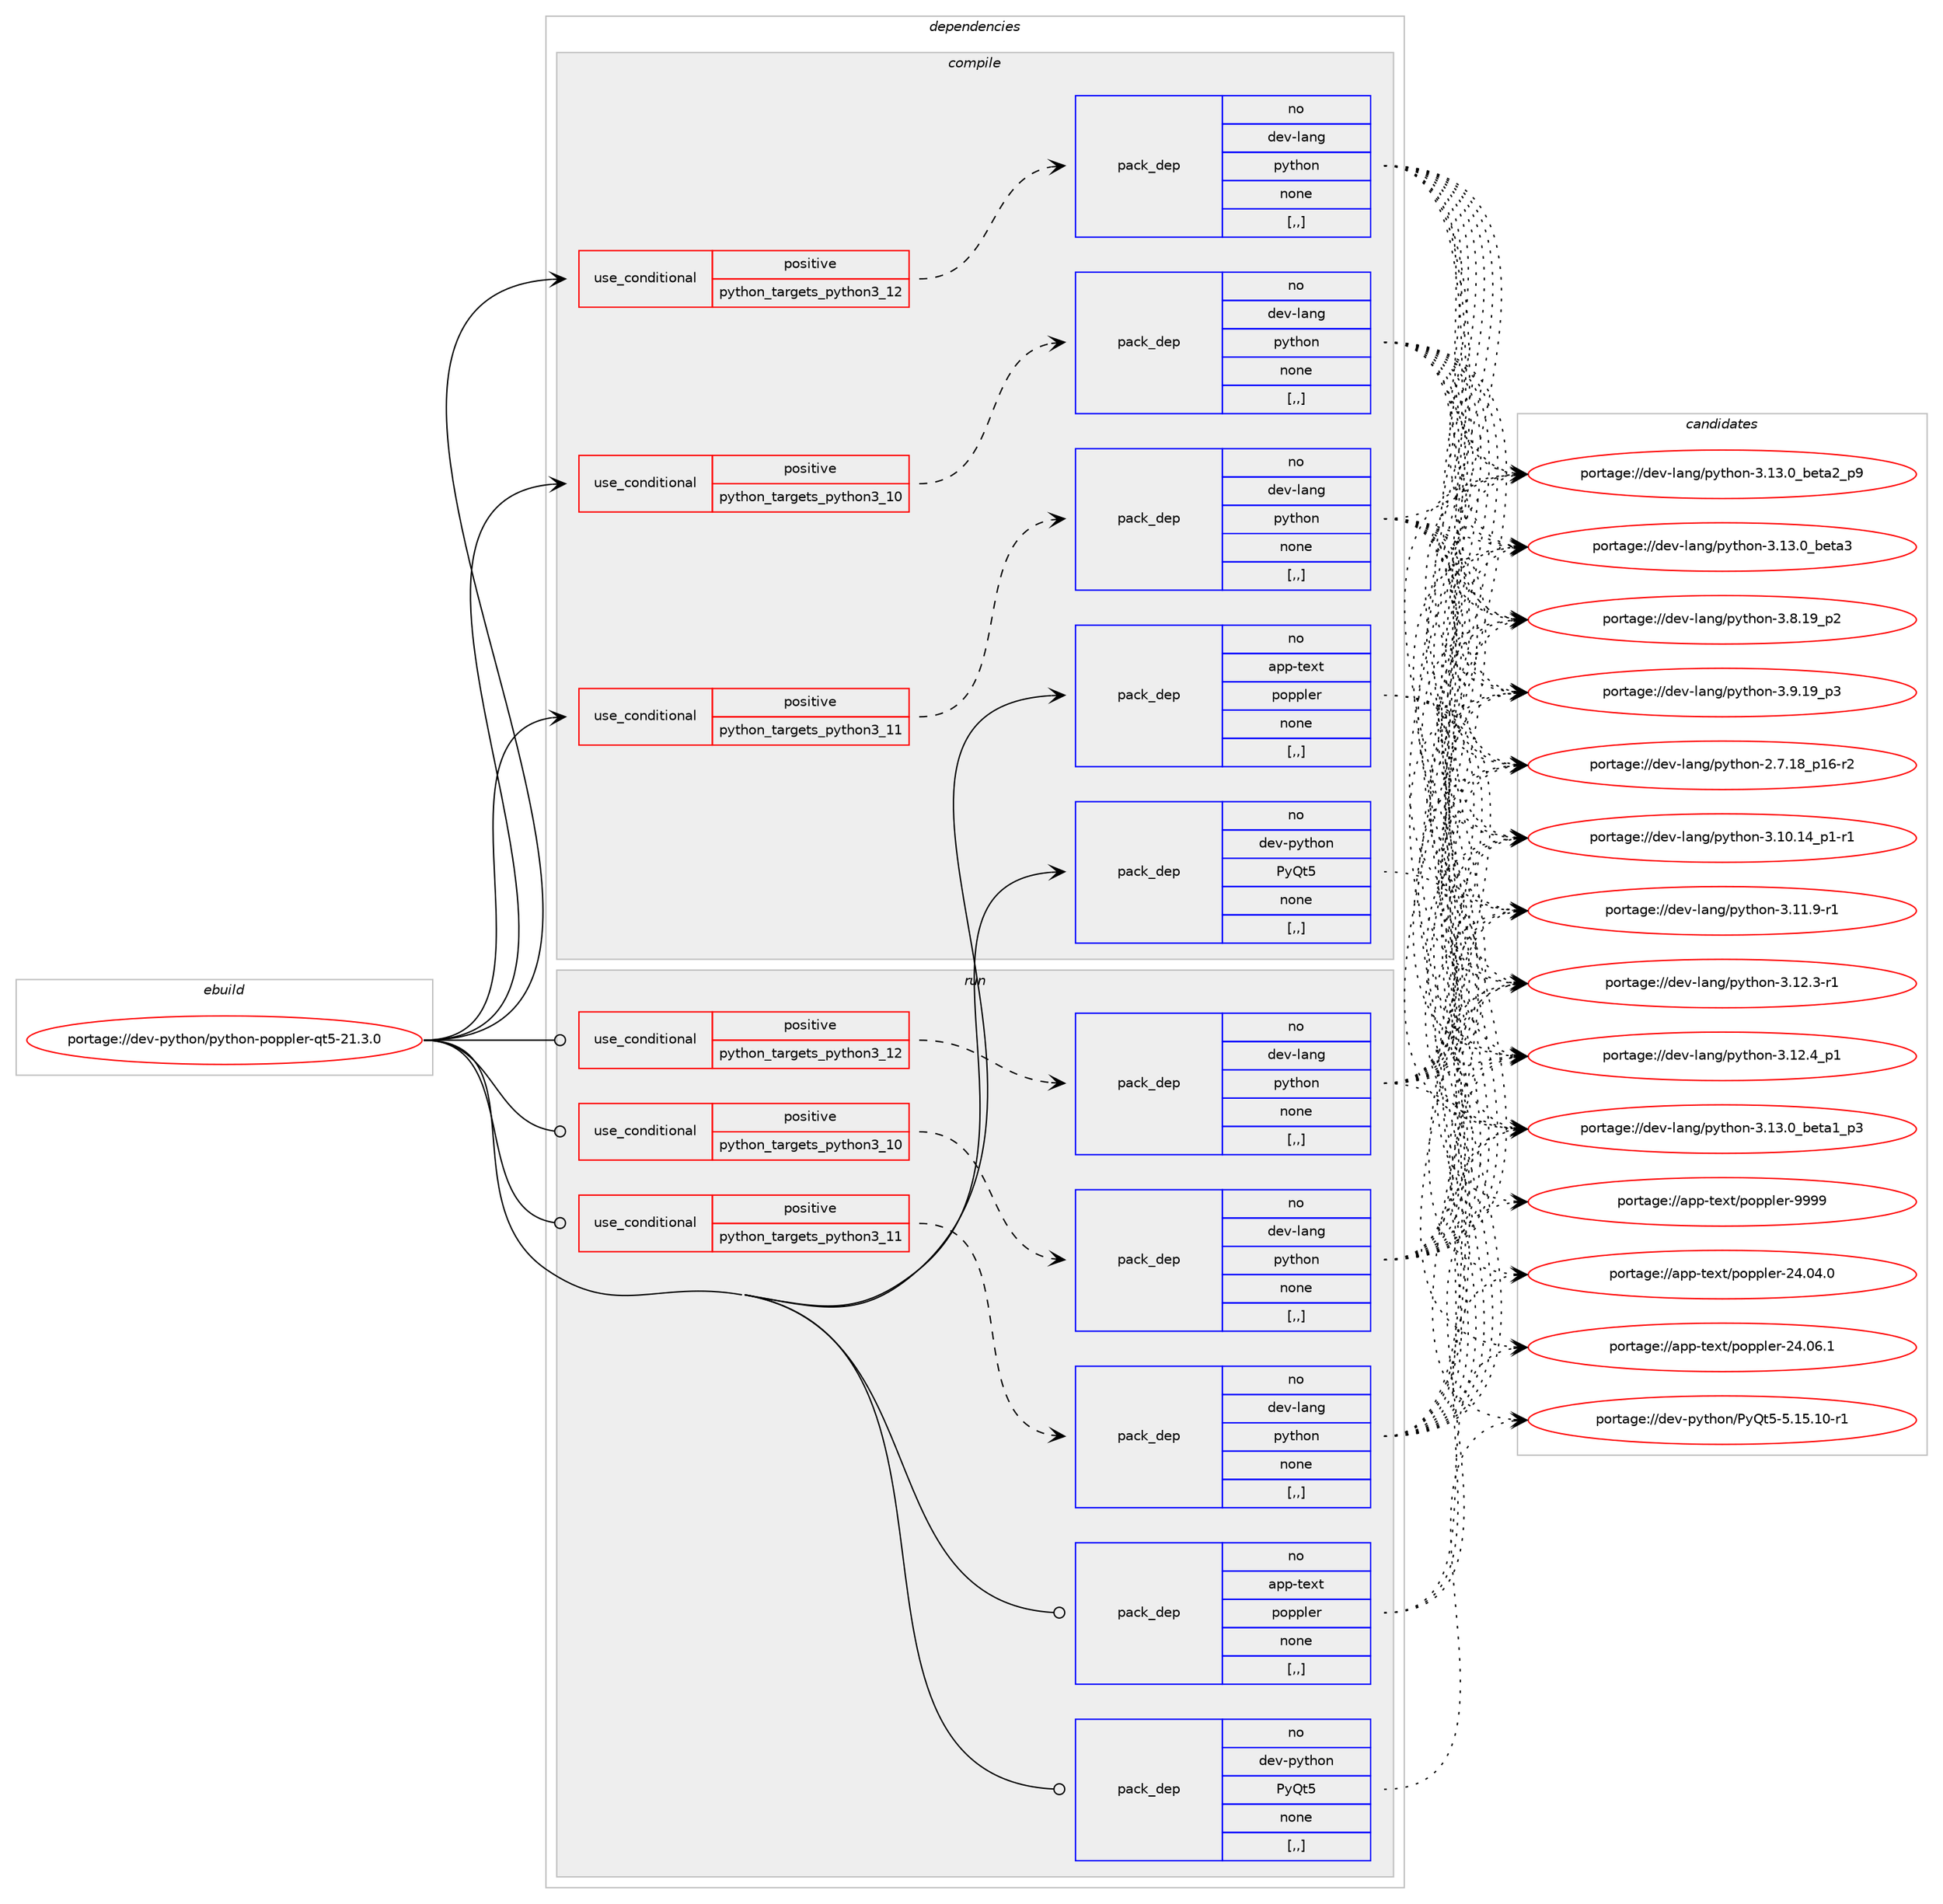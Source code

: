 digraph prolog {

# *************
# Graph options
# *************

newrank=true;
concentrate=true;
compound=true;
graph [rankdir=LR,fontname=Helvetica,fontsize=10,ranksep=1.5];#, ranksep=2.5, nodesep=0.2];
edge  [arrowhead=vee];
node  [fontname=Helvetica,fontsize=10];

# **********
# The ebuild
# **********

subgraph cluster_leftcol {
color=gray;
rank=same;
label=<<i>ebuild</i>>;
id [label="portage://dev-python/python-poppler-qt5-21.3.0", color=red, width=4, href="../dev-python/python-poppler-qt5-21.3.0.svg"];
}

# ****************
# The dependencies
# ****************

subgraph cluster_midcol {
color=gray;
label=<<i>dependencies</i>>;
subgraph cluster_compile {
fillcolor="#eeeeee";
style=filled;
label=<<i>compile</i>>;
subgraph cond37127 {
dependency156275 [label=<<TABLE BORDER="0" CELLBORDER="1" CELLSPACING="0" CELLPADDING="4"><TR><TD ROWSPAN="3" CELLPADDING="10">use_conditional</TD></TR><TR><TD>positive</TD></TR><TR><TD>python_targets_python3_10</TD></TR></TABLE>>, shape=none, color=red];
subgraph pack117912 {
dependency156276 [label=<<TABLE BORDER="0" CELLBORDER="1" CELLSPACING="0" CELLPADDING="4" WIDTH="220"><TR><TD ROWSPAN="6" CELLPADDING="30">pack_dep</TD></TR><TR><TD WIDTH="110">no</TD></TR><TR><TD>dev-lang</TD></TR><TR><TD>python</TD></TR><TR><TD>none</TD></TR><TR><TD>[,,]</TD></TR></TABLE>>, shape=none, color=blue];
}
dependency156275:e -> dependency156276:w [weight=20,style="dashed",arrowhead="vee"];
}
id:e -> dependency156275:w [weight=20,style="solid",arrowhead="vee"];
subgraph cond37128 {
dependency156277 [label=<<TABLE BORDER="0" CELLBORDER="1" CELLSPACING="0" CELLPADDING="4"><TR><TD ROWSPAN="3" CELLPADDING="10">use_conditional</TD></TR><TR><TD>positive</TD></TR><TR><TD>python_targets_python3_11</TD></TR></TABLE>>, shape=none, color=red];
subgraph pack117913 {
dependency156278 [label=<<TABLE BORDER="0" CELLBORDER="1" CELLSPACING="0" CELLPADDING="4" WIDTH="220"><TR><TD ROWSPAN="6" CELLPADDING="30">pack_dep</TD></TR><TR><TD WIDTH="110">no</TD></TR><TR><TD>dev-lang</TD></TR><TR><TD>python</TD></TR><TR><TD>none</TD></TR><TR><TD>[,,]</TD></TR></TABLE>>, shape=none, color=blue];
}
dependency156277:e -> dependency156278:w [weight=20,style="dashed",arrowhead="vee"];
}
id:e -> dependency156277:w [weight=20,style="solid",arrowhead="vee"];
subgraph cond37129 {
dependency156279 [label=<<TABLE BORDER="0" CELLBORDER="1" CELLSPACING="0" CELLPADDING="4"><TR><TD ROWSPAN="3" CELLPADDING="10">use_conditional</TD></TR><TR><TD>positive</TD></TR><TR><TD>python_targets_python3_12</TD></TR></TABLE>>, shape=none, color=red];
subgraph pack117914 {
dependency156280 [label=<<TABLE BORDER="0" CELLBORDER="1" CELLSPACING="0" CELLPADDING="4" WIDTH="220"><TR><TD ROWSPAN="6" CELLPADDING="30">pack_dep</TD></TR><TR><TD WIDTH="110">no</TD></TR><TR><TD>dev-lang</TD></TR><TR><TD>python</TD></TR><TR><TD>none</TD></TR><TR><TD>[,,]</TD></TR></TABLE>>, shape=none, color=blue];
}
dependency156279:e -> dependency156280:w [weight=20,style="dashed",arrowhead="vee"];
}
id:e -> dependency156279:w [weight=20,style="solid",arrowhead="vee"];
subgraph pack117915 {
dependency156281 [label=<<TABLE BORDER="0" CELLBORDER="1" CELLSPACING="0" CELLPADDING="4" WIDTH="220"><TR><TD ROWSPAN="6" CELLPADDING="30">pack_dep</TD></TR><TR><TD WIDTH="110">no</TD></TR><TR><TD>app-text</TD></TR><TR><TD>poppler</TD></TR><TR><TD>none</TD></TR><TR><TD>[,,]</TD></TR></TABLE>>, shape=none, color=blue];
}
id:e -> dependency156281:w [weight=20,style="solid",arrowhead="vee"];
subgraph pack117916 {
dependency156282 [label=<<TABLE BORDER="0" CELLBORDER="1" CELLSPACING="0" CELLPADDING="4" WIDTH="220"><TR><TD ROWSPAN="6" CELLPADDING="30">pack_dep</TD></TR><TR><TD WIDTH="110">no</TD></TR><TR><TD>dev-python</TD></TR><TR><TD>PyQt5</TD></TR><TR><TD>none</TD></TR><TR><TD>[,,]</TD></TR></TABLE>>, shape=none, color=blue];
}
id:e -> dependency156282:w [weight=20,style="solid",arrowhead="vee"];
}
subgraph cluster_compileandrun {
fillcolor="#eeeeee";
style=filled;
label=<<i>compile and run</i>>;
}
subgraph cluster_run {
fillcolor="#eeeeee";
style=filled;
label=<<i>run</i>>;
subgraph cond37130 {
dependency156283 [label=<<TABLE BORDER="0" CELLBORDER="1" CELLSPACING="0" CELLPADDING="4"><TR><TD ROWSPAN="3" CELLPADDING="10">use_conditional</TD></TR><TR><TD>positive</TD></TR><TR><TD>python_targets_python3_10</TD></TR></TABLE>>, shape=none, color=red];
subgraph pack117917 {
dependency156284 [label=<<TABLE BORDER="0" CELLBORDER="1" CELLSPACING="0" CELLPADDING="4" WIDTH="220"><TR><TD ROWSPAN="6" CELLPADDING="30">pack_dep</TD></TR><TR><TD WIDTH="110">no</TD></TR><TR><TD>dev-lang</TD></TR><TR><TD>python</TD></TR><TR><TD>none</TD></TR><TR><TD>[,,]</TD></TR></TABLE>>, shape=none, color=blue];
}
dependency156283:e -> dependency156284:w [weight=20,style="dashed",arrowhead="vee"];
}
id:e -> dependency156283:w [weight=20,style="solid",arrowhead="odot"];
subgraph cond37131 {
dependency156285 [label=<<TABLE BORDER="0" CELLBORDER="1" CELLSPACING="0" CELLPADDING="4"><TR><TD ROWSPAN="3" CELLPADDING="10">use_conditional</TD></TR><TR><TD>positive</TD></TR><TR><TD>python_targets_python3_11</TD></TR></TABLE>>, shape=none, color=red];
subgraph pack117918 {
dependency156286 [label=<<TABLE BORDER="0" CELLBORDER="1" CELLSPACING="0" CELLPADDING="4" WIDTH="220"><TR><TD ROWSPAN="6" CELLPADDING="30">pack_dep</TD></TR><TR><TD WIDTH="110">no</TD></TR><TR><TD>dev-lang</TD></TR><TR><TD>python</TD></TR><TR><TD>none</TD></TR><TR><TD>[,,]</TD></TR></TABLE>>, shape=none, color=blue];
}
dependency156285:e -> dependency156286:w [weight=20,style="dashed",arrowhead="vee"];
}
id:e -> dependency156285:w [weight=20,style="solid",arrowhead="odot"];
subgraph cond37132 {
dependency156287 [label=<<TABLE BORDER="0" CELLBORDER="1" CELLSPACING="0" CELLPADDING="4"><TR><TD ROWSPAN="3" CELLPADDING="10">use_conditional</TD></TR><TR><TD>positive</TD></TR><TR><TD>python_targets_python3_12</TD></TR></TABLE>>, shape=none, color=red];
subgraph pack117919 {
dependency156288 [label=<<TABLE BORDER="0" CELLBORDER="1" CELLSPACING="0" CELLPADDING="4" WIDTH="220"><TR><TD ROWSPAN="6" CELLPADDING="30">pack_dep</TD></TR><TR><TD WIDTH="110">no</TD></TR><TR><TD>dev-lang</TD></TR><TR><TD>python</TD></TR><TR><TD>none</TD></TR><TR><TD>[,,]</TD></TR></TABLE>>, shape=none, color=blue];
}
dependency156287:e -> dependency156288:w [weight=20,style="dashed",arrowhead="vee"];
}
id:e -> dependency156287:w [weight=20,style="solid",arrowhead="odot"];
subgraph pack117920 {
dependency156289 [label=<<TABLE BORDER="0" CELLBORDER="1" CELLSPACING="0" CELLPADDING="4" WIDTH="220"><TR><TD ROWSPAN="6" CELLPADDING="30">pack_dep</TD></TR><TR><TD WIDTH="110">no</TD></TR><TR><TD>app-text</TD></TR><TR><TD>poppler</TD></TR><TR><TD>none</TD></TR><TR><TD>[,,]</TD></TR></TABLE>>, shape=none, color=blue];
}
id:e -> dependency156289:w [weight=20,style="solid",arrowhead="odot"];
subgraph pack117921 {
dependency156290 [label=<<TABLE BORDER="0" CELLBORDER="1" CELLSPACING="0" CELLPADDING="4" WIDTH="220"><TR><TD ROWSPAN="6" CELLPADDING="30">pack_dep</TD></TR><TR><TD WIDTH="110">no</TD></TR><TR><TD>dev-python</TD></TR><TR><TD>PyQt5</TD></TR><TR><TD>none</TD></TR><TR><TD>[,,]</TD></TR></TABLE>>, shape=none, color=blue];
}
id:e -> dependency156290:w [weight=20,style="solid",arrowhead="odot"];
}
}

# **************
# The candidates
# **************

subgraph cluster_choices {
rank=same;
color=gray;
label=<<i>candidates</i>>;

subgraph choice117912 {
color=black;
nodesep=1;
choice100101118451089711010347112121116104111110455046554649569511249544511450 [label="portage://dev-lang/python-2.7.18_p16-r2", color=red, width=4,href="../dev-lang/python-2.7.18_p16-r2.svg"];
choice100101118451089711010347112121116104111110455146494846495295112494511449 [label="portage://dev-lang/python-3.10.14_p1-r1", color=red, width=4,href="../dev-lang/python-3.10.14_p1-r1.svg"];
choice100101118451089711010347112121116104111110455146494946574511449 [label="portage://dev-lang/python-3.11.9-r1", color=red, width=4,href="../dev-lang/python-3.11.9-r1.svg"];
choice100101118451089711010347112121116104111110455146495046514511449 [label="portage://dev-lang/python-3.12.3-r1", color=red, width=4,href="../dev-lang/python-3.12.3-r1.svg"];
choice100101118451089711010347112121116104111110455146495046529511249 [label="portage://dev-lang/python-3.12.4_p1", color=red, width=4,href="../dev-lang/python-3.12.4_p1.svg"];
choice10010111845108971101034711212111610411111045514649514648959810111697499511251 [label="portage://dev-lang/python-3.13.0_beta1_p3", color=red, width=4,href="../dev-lang/python-3.13.0_beta1_p3.svg"];
choice10010111845108971101034711212111610411111045514649514648959810111697509511257 [label="portage://dev-lang/python-3.13.0_beta2_p9", color=red, width=4,href="../dev-lang/python-3.13.0_beta2_p9.svg"];
choice1001011184510897110103471121211161041111104551464951464895981011169751 [label="portage://dev-lang/python-3.13.0_beta3", color=red, width=4,href="../dev-lang/python-3.13.0_beta3.svg"];
choice100101118451089711010347112121116104111110455146564649579511250 [label="portage://dev-lang/python-3.8.19_p2", color=red, width=4,href="../dev-lang/python-3.8.19_p2.svg"];
choice100101118451089711010347112121116104111110455146574649579511251 [label="portage://dev-lang/python-3.9.19_p3", color=red, width=4,href="../dev-lang/python-3.9.19_p3.svg"];
dependency156276:e -> choice100101118451089711010347112121116104111110455046554649569511249544511450:w [style=dotted,weight="100"];
dependency156276:e -> choice100101118451089711010347112121116104111110455146494846495295112494511449:w [style=dotted,weight="100"];
dependency156276:e -> choice100101118451089711010347112121116104111110455146494946574511449:w [style=dotted,weight="100"];
dependency156276:e -> choice100101118451089711010347112121116104111110455146495046514511449:w [style=dotted,weight="100"];
dependency156276:e -> choice100101118451089711010347112121116104111110455146495046529511249:w [style=dotted,weight="100"];
dependency156276:e -> choice10010111845108971101034711212111610411111045514649514648959810111697499511251:w [style=dotted,weight="100"];
dependency156276:e -> choice10010111845108971101034711212111610411111045514649514648959810111697509511257:w [style=dotted,weight="100"];
dependency156276:e -> choice1001011184510897110103471121211161041111104551464951464895981011169751:w [style=dotted,weight="100"];
dependency156276:e -> choice100101118451089711010347112121116104111110455146564649579511250:w [style=dotted,weight="100"];
dependency156276:e -> choice100101118451089711010347112121116104111110455146574649579511251:w [style=dotted,weight="100"];
}
subgraph choice117913 {
color=black;
nodesep=1;
choice100101118451089711010347112121116104111110455046554649569511249544511450 [label="portage://dev-lang/python-2.7.18_p16-r2", color=red, width=4,href="../dev-lang/python-2.7.18_p16-r2.svg"];
choice100101118451089711010347112121116104111110455146494846495295112494511449 [label="portage://dev-lang/python-3.10.14_p1-r1", color=red, width=4,href="../dev-lang/python-3.10.14_p1-r1.svg"];
choice100101118451089711010347112121116104111110455146494946574511449 [label="portage://dev-lang/python-3.11.9-r1", color=red, width=4,href="../dev-lang/python-3.11.9-r1.svg"];
choice100101118451089711010347112121116104111110455146495046514511449 [label="portage://dev-lang/python-3.12.3-r1", color=red, width=4,href="../dev-lang/python-3.12.3-r1.svg"];
choice100101118451089711010347112121116104111110455146495046529511249 [label="portage://dev-lang/python-3.12.4_p1", color=red, width=4,href="../dev-lang/python-3.12.4_p1.svg"];
choice10010111845108971101034711212111610411111045514649514648959810111697499511251 [label="portage://dev-lang/python-3.13.0_beta1_p3", color=red, width=4,href="../dev-lang/python-3.13.0_beta1_p3.svg"];
choice10010111845108971101034711212111610411111045514649514648959810111697509511257 [label="portage://dev-lang/python-3.13.0_beta2_p9", color=red, width=4,href="../dev-lang/python-3.13.0_beta2_p9.svg"];
choice1001011184510897110103471121211161041111104551464951464895981011169751 [label="portage://dev-lang/python-3.13.0_beta3", color=red, width=4,href="../dev-lang/python-3.13.0_beta3.svg"];
choice100101118451089711010347112121116104111110455146564649579511250 [label="portage://dev-lang/python-3.8.19_p2", color=red, width=4,href="../dev-lang/python-3.8.19_p2.svg"];
choice100101118451089711010347112121116104111110455146574649579511251 [label="portage://dev-lang/python-3.9.19_p3", color=red, width=4,href="../dev-lang/python-3.9.19_p3.svg"];
dependency156278:e -> choice100101118451089711010347112121116104111110455046554649569511249544511450:w [style=dotted,weight="100"];
dependency156278:e -> choice100101118451089711010347112121116104111110455146494846495295112494511449:w [style=dotted,weight="100"];
dependency156278:e -> choice100101118451089711010347112121116104111110455146494946574511449:w [style=dotted,weight="100"];
dependency156278:e -> choice100101118451089711010347112121116104111110455146495046514511449:w [style=dotted,weight="100"];
dependency156278:e -> choice100101118451089711010347112121116104111110455146495046529511249:w [style=dotted,weight="100"];
dependency156278:e -> choice10010111845108971101034711212111610411111045514649514648959810111697499511251:w [style=dotted,weight="100"];
dependency156278:e -> choice10010111845108971101034711212111610411111045514649514648959810111697509511257:w [style=dotted,weight="100"];
dependency156278:e -> choice1001011184510897110103471121211161041111104551464951464895981011169751:w [style=dotted,weight="100"];
dependency156278:e -> choice100101118451089711010347112121116104111110455146564649579511250:w [style=dotted,weight="100"];
dependency156278:e -> choice100101118451089711010347112121116104111110455146574649579511251:w [style=dotted,weight="100"];
}
subgraph choice117914 {
color=black;
nodesep=1;
choice100101118451089711010347112121116104111110455046554649569511249544511450 [label="portage://dev-lang/python-2.7.18_p16-r2", color=red, width=4,href="../dev-lang/python-2.7.18_p16-r2.svg"];
choice100101118451089711010347112121116104111110455146494846495295112494511449 [label="portage://dev-lang/python-3.10.14_p1-r1", color=red, width=4,href="../dev-lang/python-3.10.14_p1-r1.svg"];
choice100101118451089711010347112121116104111110455146494946574511449 [label="portage://dev-lang/python-3.11.9-r1", color=red, width=4,href="../dev-lang/python-3.11.9-r1.svg"];
choice100101118451089711010347112121116104111110455146495046514511449 [label="portage://dev-lang/python-3.12.3-r1", color=red, width=4,href="../dev-lang/python-3.12.3-r1.svg"];
choice100101118451089711010347112121116104111110455146495046529511249 [label="portage://dev-lang/python-3.12.4_p1", color=red, width=4,href="../dev-lang/python-3.12.4_p1.svg"];
choice10010111845108971101034711212111610411111045514649514648959810111697499511251 [label="portage://dev-lang/python-3.13.0_beta1_p3", color=red, width=4,href="../dev-lang/python-3.13.0_beta1_p3.svg"];
choice10010111845108971101034711212111610411111045514649514648959810111697509511257 [label="portage://dev-lang/python-3.13.0_beta2_p9", color=red, width=4,href="../dev-lang/python-3.13.0_beta2_p9.svg"];
choice1001011184510897110103471121211161041111104551464951464895981011169751 [label="portage://dev-lang/python-3.13.0_beta3", color=red, width=4,href="../dev-lang/python-3.13.0_beta3.svg"];
choice100101118451089711010347112121116104111110455146564649579511250 [label="portage://dev-lang/python-3.8.19_p2", color=red, width=4,href="../dev-lang/python-3.8.19_p2.svg"];
choice100101118451089711010347112121116104111110455146574649579511251 [label="portage://dev-lang/python-3.9.19_p3", color=red, width=4,href="../dev-lang/python-3.9.19_p3.svg"];
dependency156280:e -> choice100101118451089711010347112121116104111110455046554649569511249544511450:w [style=dotted,weight="100"];
dependency156280:e -> choice100101118451089711010347112121116104111110455146494846495295112494511449:w [style=dotted,weight="100"];
dependency156280:e -> choice100101118451089711010347112121116104111110455146494946574511449:w [style=dotted,weight="100"];
dependency156280:e -> choice100101118451089711010347112121116104111110455146495046514511449:w [style=dotted,weight="100"];
dependency156280:e -> choice100101118451089711010347112121116104111110455146495046529511249:w [style=dotted,weight="100"];
dependency156280:e -> choice10010111845108971101034711212111610411111045514649514648959810111697499511251:w [style=dotted,weight="100"];
dependency156280:e -> choice10010111845108971101034711212111610411111045514649514648959810111697509511257:w [style=dotted,weight="100"];
dependency156280:e -> choice1001011184510897110103471121211161041111104551464951464895981011169751:w [style=dotted,weight="100"];
dependency156280:e -> choice100101118451089711010347112121116104111110455146564649579511250:w [style=dotted,weight="100"];
dependency156280:e -> choice100101118451089711010347112121116104111110455146574649579511251:w [style=dotted,weight="100"];
}
subgraph choice117915 {
color=black;
nodesep=1;
choice9711211245116101120116471121111121121081011144550524648524648 [label="portage://app-text/poppler-24.04.0", color=red, width=4,href="../app-text/poppler-24.04.0.svg"];
choice9711211245116101120116471121111121121081011144550524648544649 [label="portage://app-text/poppler-24.06.1", color=red, width=4,href="../app-text/poppler-24.06.1.svg"];
choice9711211245116101120116471121111121121081011144557575757 [label="portage://app-text/poppler-9999", color=red, width=4,href="../app-text/poppler-9999.svg"];
dependency156281:e -> choice9711211245116101120116471121111121121081011144550524648524648:w [style=dotted,weight="100"];
dependency156281:e -> choice9711211245116101120116471121111121121081011144550524648544649:w [style=dotted,weight="100"];
dependency156281:e -> choice9711211245116101120116471121111121121081011144557575757:w [style=dotted,weight="100"];
}
subgraph choice117916 {
color=black;
nodesep=1;
choice100101118451121211161041111104780121811165345534649534649484511449 [label="portage://dev-python/PyQt5-5.15.10-r1", color=red, width=4,href="../dev-python/PyQt5-5.15.10-r1.svg"];
dependency156282:e -> choice100101118451121211161041111104780121811165345534649534649484511449:w [style=dotted,weight="100"];
}
subgraph choice117917 {
color=black;
nodesep=1;
choice100101118451089711010347112121116104111110455046554649569511249544511450 [label="portage://dev-lang/python-2.7.18_p16-r2", color=red, width=4,href="../dev-lang/python-2.7.18_p16-r2.svg"];
choice100101118451089711010347112121116104111110455146494846495295112494511449 [label="portage://dev-lang/python-3.10.14_p1-r1", color=red, width=4,href="../dev-lang/python-3.10.14_p1-r1.svg"];
choice100101118451089711010347112121116104111110455146494946574511449 [label="portage://dev-lang/python-3.11.9-r1", color=red, width=4,href="../dev-lang/python-3.11.9-r1.svg"];
choice100101118451089711010347112121116104111110455146495046514511449 [label="portage://dev-lang/python-3.12.3-r1", color=red, width=4,href="../dev-lang/python-3.12.3-r1.svg"];
choice100101118451089711010347112121116104111110455146495046529511249 [label="portage://dev-lang/python-3.12.4_p1", color=red, width=4,href="../dev-lang/python-3.12.4_p1.svg"];
choice10010111845108971101034711212111610411111045514649514648959810111697499511251 [label="portage://dev-lang/python-3.13.0_beta1_p3", color=red, width=4,href="../dev-lang/python-3.13.0_beta1_p3.svg"];
choice10010111845108971101034711212111610411111045514649514648959810111697509511257 [label="portage://dev-lang/python-3.13.0_beta2_p9", color=red, width=4,href="../dev-lang/python-3.13.0_beta2_p9.svg"];
choice1001011184510897110103471121211161041111104551464951464895981011169751 [label="portage://dev-lang/python-3.13.0_beta3", color=red, width=4,href="../dev-lang/python-3.13.0_beta3.svg"];
choice100101118451089711010347112121116104111110455146564649579511250 [label="portage://dev-lang/python-3.8.19_p2", color=red, width=4,href="../dev-lang/python-3.8.19_p2.svg"];
choice100101118451089711010347112121116104111110455146574649579511251 [label="portage://dev-lang/python-3.9.19_p3", color=red, width=4,href="../dev-lang/python-3.9.19_p3.svg"];
dependency156284:e -> choice100101118451089711010347112121116104111110455046554649569511249544511450:w [style=dotted,weight="100"];
dependency156284:e -> choice100101118451089711010347112121116104111110455146494846495295112494511449:w [style=dotted,weight="100"];
dependency156284:e -> choice100101118451089711010347112121116104111110455146494946574511449:w [style=dotted,weight="100"];
dependency156284:e -> choice100101118451089711010347112121116104111110455146495046514511449:w [style=dotted,weight="100"];
dependency156284:e -> choice100101118451089711010347112121116104111110455146495046529511249:w [style=dotted,weight="100"];
dependency156284:e -> choice10010111845108971101034711212111610411111045514649514648959810111697499511251:w [style=dotted,weight="100"];
dependency156284:e -> choice10010111845108971101034711212111610411111045514649514648959810111697509511257:w [style=dotted,weight="100"];
dependency156284:e -> choice1001011184510897110103471121211161041111104551464951464895981011169751:w [style=dotted,weight="100"];
dependency156284:e -> choice100101118451089711010347112121116104111110455146564649579511250:w [style=dotted,weight="100"];
dependency156284:e -> choice100101118451089711010347112121116104111110455146574649579511251:w [style=dotted,weight="100"];
}
subgraph choice117918 {
color=black;
nodesep=1;
choice100101118451089711010347112121116104111110455046554649569511249544511450 [label="portage://dev-lang/python-2.7.18_p16-r2", color=red, width=4,href="../dev-lang/python-2.7.18_p16-r2.svg"];
choice100101118451089711010347112121116104111110455146494846495295112494511449 [label="portage://dev-lang/python-3.10.14_p1-r1", color=red, width=4,href="../dev-lang/python-3.10.14_p1-r1.svg"];
choice100101118451089711010347112121116104111110455146494946574511449 [label="portage://dev-lang/python-3.11.9-r1", color=red, width=4,href="../dev-lang/python-3.11.9-r1.svg"];
choice100101118451089711010347112121116104111110455146495046514511449 [label="portage://dev-lang/python-3.12.3-r1", color=red, width=4,href="../dev-lang/python-3.12.3-r1.svg"];
choice100101118451089711010347112121116104111110455146495046529511249 [label="portage://dev-lang/python-3.12.4_p1", color=red, width=4,href="../dev-lang/python-3.12.4_p1.svg"];
choice10010111845108971101034711212111610411111045514649514648959810111697499511251 [label="portage://dev-lang/python-3.13.0_beta1_p3", color=red, width=4,href="../dev-lang/python-3.13.0_beta1_p3.svg"];
choice10010111845108971101034711212111610411111045514649514648959810111697509511257 [label="portage://dev-lang/python-3.13.0_beta2_p9", color=red, width=4,href="../dev-lang/python-3.13.0_beta2_p9.svg"];
choice1001011184510897110103471121211161041111104551464951464895981011169751 [label="portage://dev-lang/python-3.13.0_beta3", color=red, width=4,href="../dev-lang/python-3.13.0_beta3.svg"];
choice100101118451089711010347112121116104111110455146564649579511250 [label="portage://dev-lang/python-3.8.19_p2", color=red, width=4,href="../dev-lang/python-3.8.19_p2.svg"];
choice100101118451089711010347112121116104111110455146574649579511251 [label="portage://dev-lang/python-3.9.19_p3", color=red, width=4,href="../dev-lang/python-3.9.19_p3.svg"];
dependency156286:e -> choice100101118451089711010347112121116104111110455046554649569511249544511450:w [style=dotted,weight="100"];
dependency156286:e -> choice100101118451089711010347112121116104111110455146494846495295112494511449:w [style=dotted,weight="100"];
dependency156286:e -> choice100101118451089711010347112121116104111110455146494946574511449:w [style=dotted,weight="100"];
dependency156286:e -> choice100101118451089711010347112121116104111110455146495046514511449:w [style=dotted,weight="100"];
dependency156286:e -> choice100101118451089711010347112121116104111110455146495046529511249:w [style=dotted,weight="100"];
dependency156286:e -> choice10010111845108971101034711212111610411111045514649514648959810111697499511251:w [style=dotted,weight="100"];
dependency156286:e -> choice10010111845108971101034711212111610411111045514649514648959810111697509511257:w [style=dotted,weight="100"];
dependency156286:e -> choice1001011184510897110103471121211161041111104551464951464895981011169751:w [style=dotted,weight="100"];
dependency156286:e -> choice100101118451089711010347112121116104111110455146564649579511250:w [style=dotted,weight="100"];
dependency156286:e -> choice100101118451089711010347112121116104111110455146574649579511251:w [style=dotted,weight="100"];
}
subgraph choice117919 {
color=black;
nodesep=1;
choice100101118451089711010347112121116104111110455046554649569511249544511450 [label="portage://dev-lang/python-2.7.18_p16-r2", color=red, width=4,href="../dev-lang/python-2.7.18_p16-r2.svg"];
choice100101118451089711010347112121116104111110455146494846495295112494511449 [label="portage://dev-lang/python-3.10.14_p1-r1", color=red, width=4,href="../dev-lang/python-3.10.14_p1-r1.svg"];
choice100101118451089711010347112121116104111110455146494946574511449 [label="portage://dev-lang/python-3.11.9-r1", color=red, width=4,href="../dev-lang/python-3.11.9-r1.svg"];
choice100101118451089711010347112121116104111110455146495046514511449 [label="portage://dev-lang/python-3.12.3-r1", color=red, width=4,href="../dev-lang/python-3.12.3-r1.svg"];
choice100101118451089711010347112121116104111110455146495046529511249 [label="portage://dev-lang/python-3.12.4_p1", color=red, width=4,href="../dev-lang/python-3.12.4_p1.svg"];
choice10010111845108971101034711212111610411111045514649514648959810111697499511251 [label="portage://dev-lang/python-3.13.0_beta1_p3", color=red, width=4,href="../dev-lang/python-3.13.0_beta1_p3.svg"];
choice10010111845108971101034711212111610411111045514649514648959810111697509511257 [label="portage://dev-lang/python-3.13.0_beta2_p9", color=red, width=4,href="../dev-lang/python-3.13.0_beta2_p9.svg"];
choice1001011184510897110103471121211161041111104551464951464895981011169751 [label="portage://dev-lang/python-3.13.0_beta3", color=red, width=4,href="../dev-lang/python-3.13.0_beta3.svg"];
choice100101118451089711010347112121116104111110455146564649579511250 [label="portage://dev-lang/python-3.8.19_p2", color=red, width=4,href="../dev-lang/python-3.8.19_p2.svg"];
choice100101118451089711010347112121116104111110455146574649579511251 [label="portage://dev-lang/python-3.9.19_p3", color=red, width=4,href="../dev-lang/python-3.9.19_p3.svg"];
dependency156288:e -> choice100101118451089711010347112121116104111110455046554649569511249544511450:w [style=dotted,weight="100"];
dependency156288:e -> choice100101118451089711010347112121116104111110455146494846495295112494511449:w [style=dotted,weight="100"];
dependency156288:e -> choice100101118451089711010347112121116104111110455146494946574511449:w [style=dotted,weight="100"];
dependency156288:e -> choice100101118451089711010347112121116104111110455146495046514511449:w [style=dotted,weight="100"];
dependency156288:e -> choice100101118451089711010347112121116104111110455146495046529511249:w [style=dotted,weight="100"];
dependency156288:e -> choice10010111845108971101034711212111610411111045514649514648959810111697499511251:w [style=dotted,weight="100"];
dependency156288:e -> choice10010111845108971101034711212111610411111045514649514648959810111697509511257:w [style=dotted,weight="100"];
dependency156288:e -> choice1001011184510897110103471121211161041111104551464951464895981011169751:w [style=dotted,weight="100"];
dependency156288:e -> choice100101118451089711010347112121116104111110455146564649579511250:w [style=dotted,weight="100"];
dependency156288:e -> choice100101118451089711010347112121116104111110455146574649579511251:w [style=dotted,weight="100"];
}
subgraph choice117920 {
color=black;
nodesep=1;
choice9711211245116101120116471121111121121081011144550524648524648 [label="portage://app-text/poppler-24.04.0", color=red, width=4,href="../app-text/poppler-24.04.0.svg"];
choice9711211245116101120116471121111121121081011144550524648544649 [label="portage://app-text/poppler-24.06.1", color=red, width=4,href="../app-text/poppler-24.06.1.svg"];
choice9711211245116101120116471121111121121081011144557575757 [label="portage://app-text/poppler-9999", color=red, width=4,href="../app-text/poppler-9999.svg"];
dependency156289:e -> choice9711211245116101120116471121111121121081011144550524648524648:w [style=dotted,weight="100"];
dependency156289:e -> choice9711211245116101120116471121111121121081011144550524648544649:w [style=dotted,weight="100"];
dependency156289:e -> choice9711211245116101120116471121111121121081011144557575757:w [style=dotted,weight="100"];
}
subgraph choice117921 {
color=black;
nodesep=1;
choice100101118451121211161041111104780121811165345534649534649484511449 [label="portage://dev-python/PyQt5-5.15.10-r1", color=red, width=4,href="../dev-python/PyQt5-5.15.10-r1.svg"];
dependency156290:e -> choice100101118451121211161041111104780121811165345534649534649484511449:w [style=dotted,weight="100"];
}
}

}
